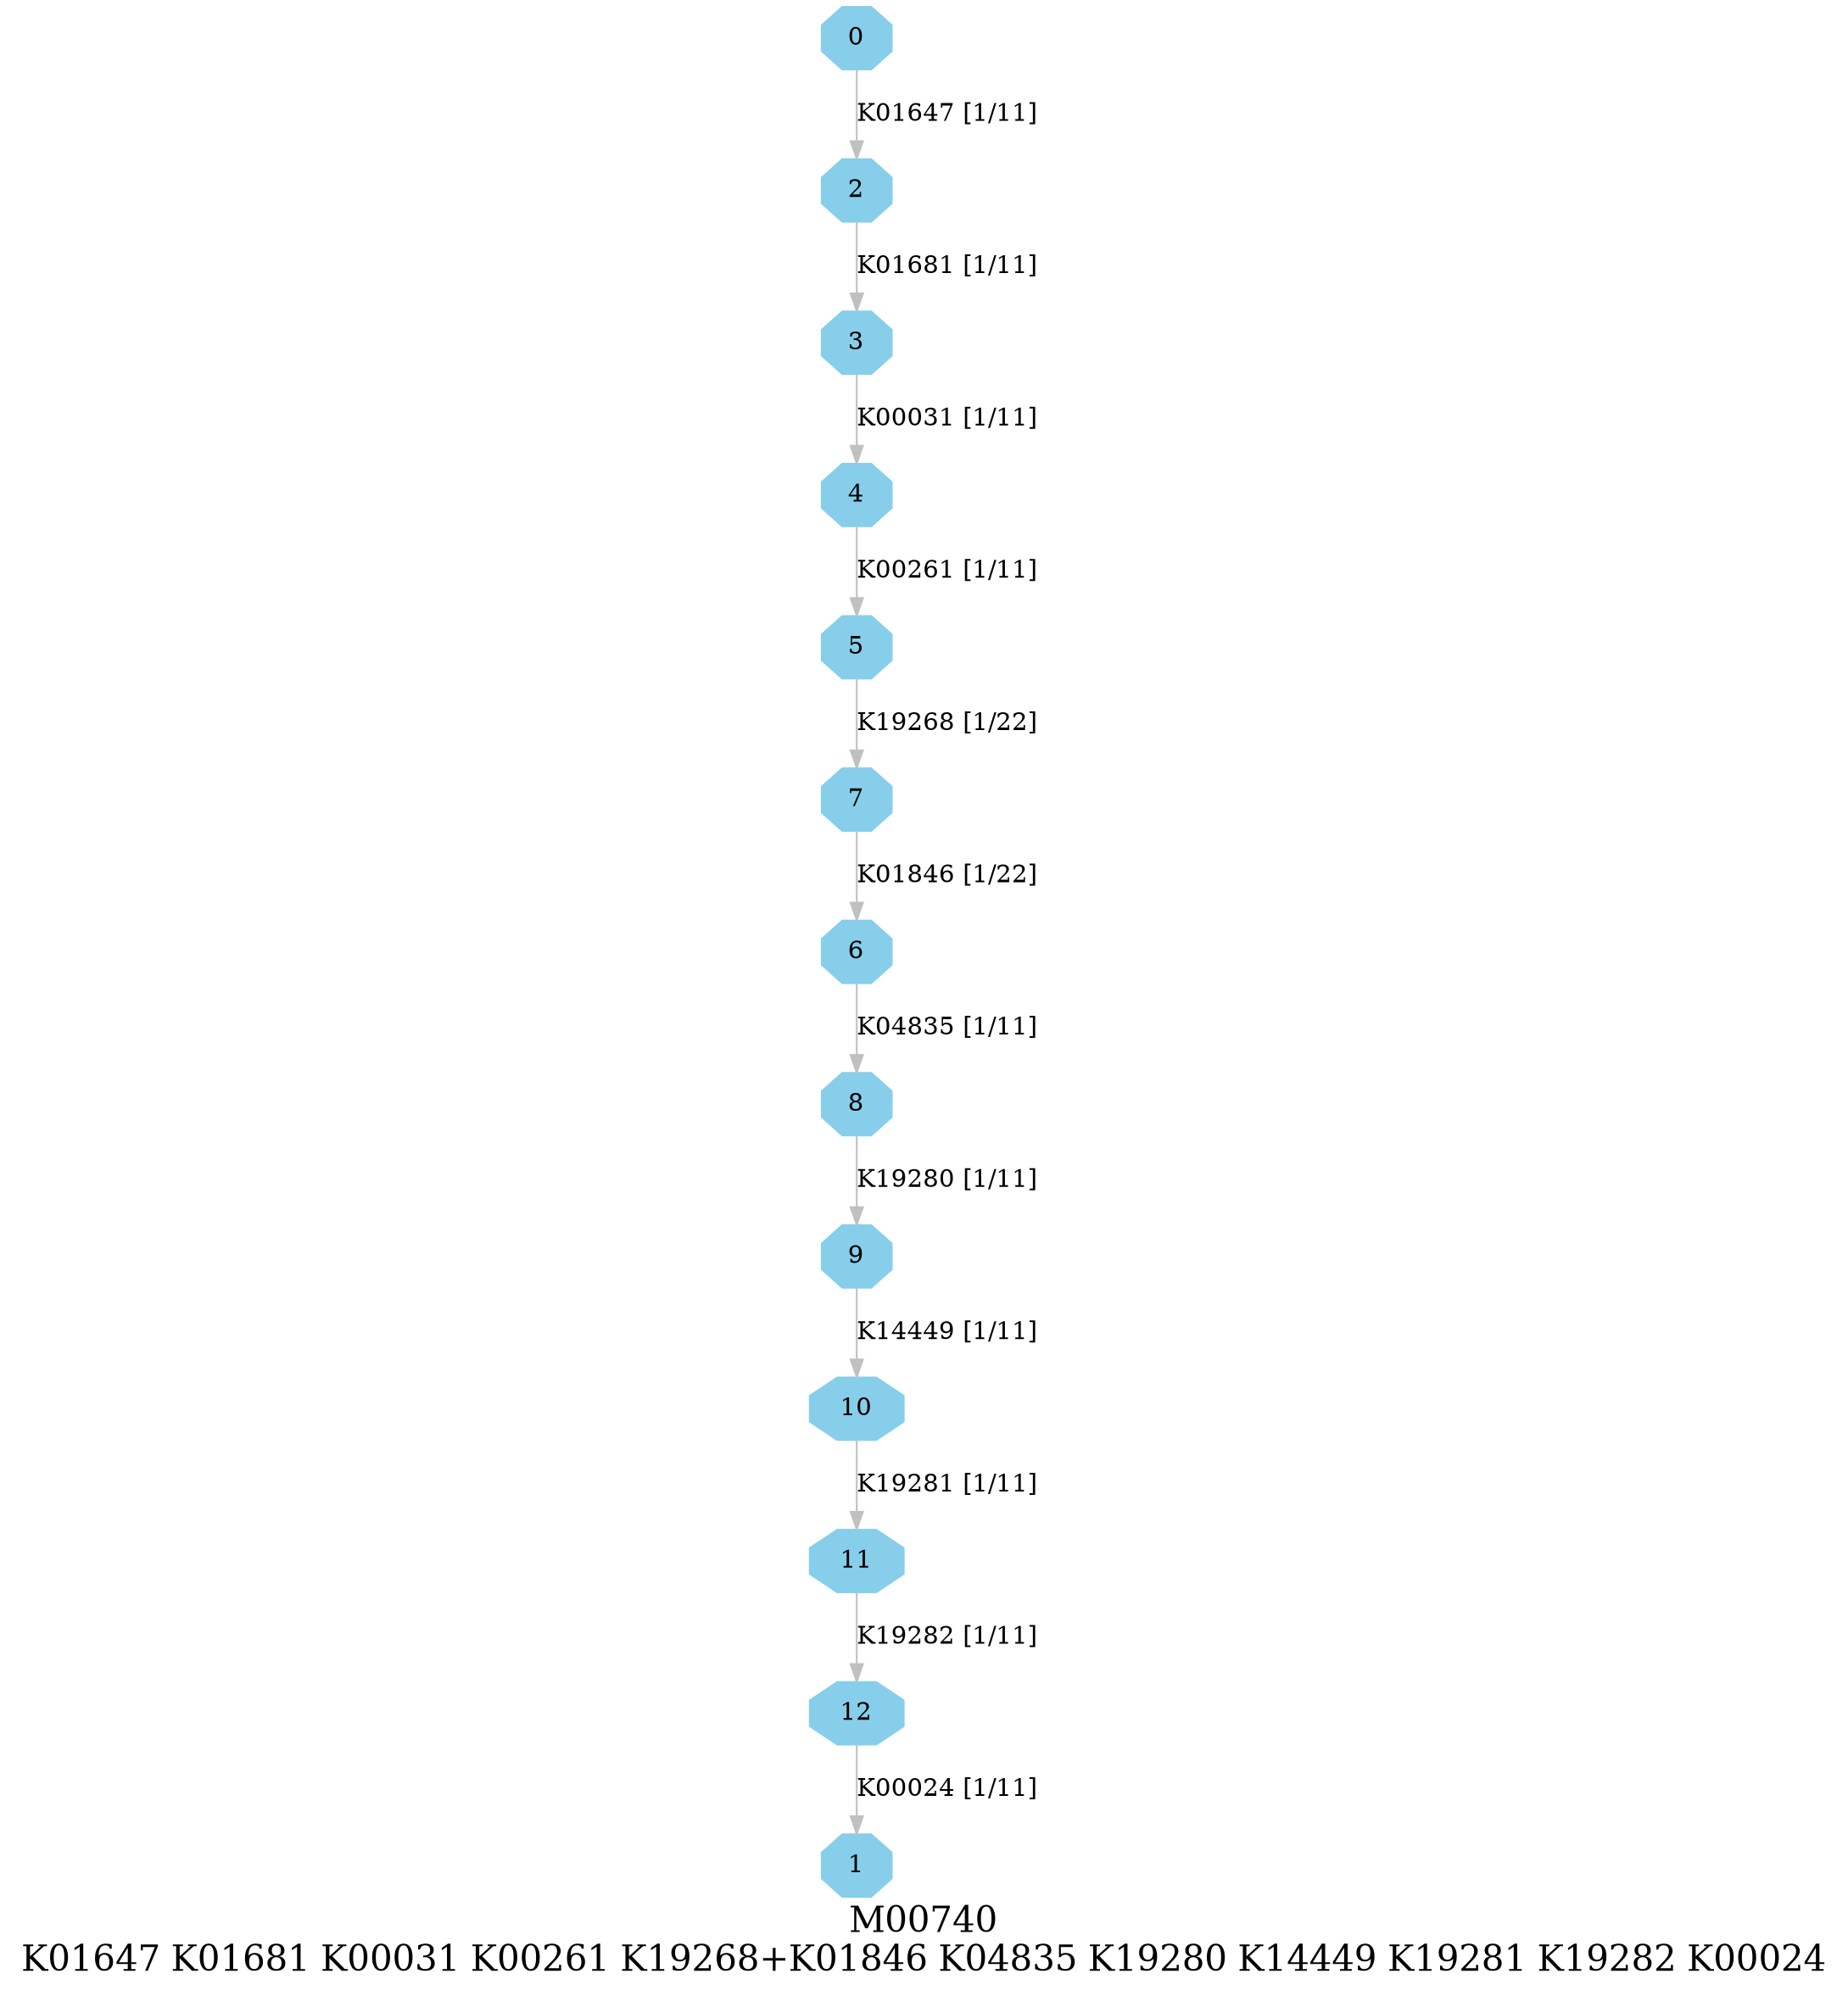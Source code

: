digraph G {
graph [label="M00740
K01647 K01681 K00031 K00261 K19268+K01846 K04835 K19280 K14449 K19281 K19282 K00024",fontsize=20];
node [shape=box,style=filled];
edge [len=3,color=grey];
{node [width=.3,height=.3,shape=octagon,style=filled,color=skyblue] 0 1 2 3 4 5 6 7 8 9 10 11 12 }
0 -> 2 [label="K01647 [1/11]"];
2 -> 3 [label="K01681 [1/11]"];
3 -> 4 [label="K00031 [1/11]"];
4 -> 5 [label="K00261 [1/11]"];
5 -> 7 [label="K19268 [1/22]"];
6 -> 8 [label="K04835 [1/11]"];
7 -> 6 [label="K01846 [1/22]"];
8 -> 9 [label="K19280 [1/11]"];
9 -> 10 [label="K14449 [1/11]"];
10 -> 11 [label="K19281 [1/11]"];
11 -> 12 [label="K19282 [1/11]"];
12 -> 1 [label="K00024 [1/11]"];
}